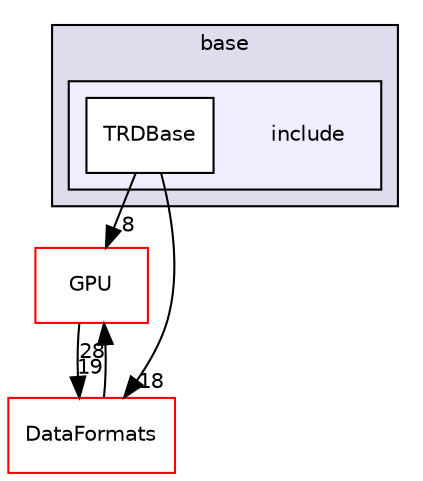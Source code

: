 digraph "/home/travis/build/AliceO2Group/AliceO2/Detectors/TRD/base/include" {
  bgcolor=transparent;
  compound=true
  node [ fontsize="10", fontname="Helvetica"];
  edge [ labelfontsize="10", labelfontname="Helvetica"];
  subgraph clusterdir_09bf7f7c4011a5ccc426492db4dd0891 {
    graph [ bgcolor="#ddddee", pencolor="black", label="base" fontname="Helvetica", fontsize="10", URL="dir_09bf7f7c4011a5ccc426492db4dd0891.html"]
  subgraph clusterdir_8b3cc3395a6e7eccd58a8c5fa5ac689e {
    graph [ bgcolor="#eeeeff", pencolor="black", label="" URL="dir_8b3cc3395a6e7eccd58a8c5fa5ac689e.html"];
    dir_8b3cc3395a6e7eccd58a8c5fa5ac689e [shape=plaintext label="include"];
    dir_d35f133129df7406fd86f50aa0224173 [shape=box label="TRDBase" color="black" fillcolor="white" style="filled" URL="dir_d35f133129df7406fd86f50aa0224173.html"];
  }
  }
  dir_f511f1e9c03c071966ae594f00bbc5e0 [shape=box label="GPU" color="red" URL="dir_f511f1e9c03c071966ae594f00bbc5e0.html"];
  dir_2171f7ec022c5423887b07c69b2f5b48 [shape=box label="DataFormats" color="red" URL="dir_2171f7ec022c5423887b07c69b2f5b48.html"];
  dir_d35f133129df7406fd86f50aa0224173->dir_f511f1e9c03c071966ae594f00bbc5e0 [headlabel="8", labeldistance=1.5 headhref="dir_000161_000758.html"];
  dir_d35f133129df7406fd86f50aa0224173->dir_2171f7ec022c5423887b07c69b2f5b48 [headlabel="18", labeldistance=1.5 headhref="dir_000161_000090.html"];
  dir_f511f1e9c03c071966ae594f00bbc5e0->dir_2171f7ec022c5423887b07c69b2f5b48 [headlabel="19", labeldistance=1.5 headhref="dir_000758_000090.html"];
  dir_2171f7ec022c5423887b07c69b2f5b48->dir_f511f1e9c03c071966ae594f00bbc5e0 [headlabel="28", labeldistance=1.5 headhref="dir_000090_000758.html"];
}
